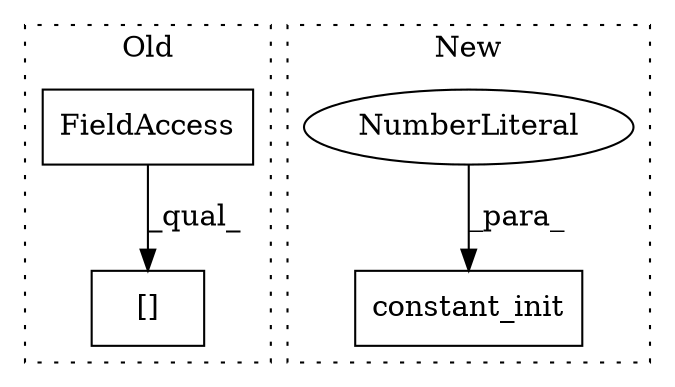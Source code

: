 digraph G {
subgraph cluster0 {
1 [label="[]" a="2" s="6780,6795" l="14,1" shape="box"];
4 [label="FieldAccess" a="22" s="6780" l="13" shape="box"];
label = "Old";
style="dotted";
}
subgraph cluster1 {
2 [label="constant_init" a="32" s="6914,6931" l="14,1" shape="box"];
3 [label="NumberLiteral" a="34" s="6930" l="1" shape="ellipse"];
label = "New";
style="dotted";
}
3 -> 2 [label="_para_"];
4 -> 1 [label="_qual_"];
}
